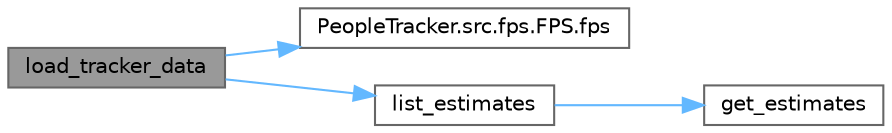 digraph "load_tracker_data"
{
 // LATEX_PDF_SIZE
  bgcolor="transparent";
  edge [fontname=Helvetica,fontsize=10,labelfontname=Helvetica,labelfontsize=10];
  node [fontname=Helvetica,fontsize=10,shape=box,height=0.2,width=0.4];
  rankdir="LR";
  Node1 [id="Node000001",label="load_tracker_data",height=0.2,width=0.4,color="gray40", fillcolor="grey60", style="filled", fontcolor="black",tooltip="Loads estimates from people tracker exported data."];
  Node1 -> Node2 [id="edge1_Node000001_Node000002",color="steelblue1",style="solid",tooltip=" "];
  Node2 [id="Node000002",label="PeopleTracker.src.fps.FPS.fps",height=0.2,width=0.4,color="grey40", fillcolor="white", style="filled",URL="$a00162.html#a7cde1bca8b06d0e16b36326cb6cf531e",tooltip=" "];
  Node1 -> Node3 [id="edge2_Node000001_Node000003",color="steelblue1",style="solid",tooltip=" "];
  Node3 [id="Node000003",label="list_estimates",height=0.2,width=0.4,color="grey40", fillcolor="white", style="filled",URL="$a00154.html#a3d137dc16b12468a6cecc09a1a0909b4",tooltip=" "];
  Node3 -> Node4 [id="edge3_Node000003_Node000004",color="steelblue1",style="solid",tooltip=" "];
  Node4 [id="Node000004",label="get_estimates",height=0.2,width=0.4,color="grey40", fillcolor="white", style="filled",URL="$a00154.html#a8f5619c019f49f35f2c470e7c40af013",tooltip=" "];
}
